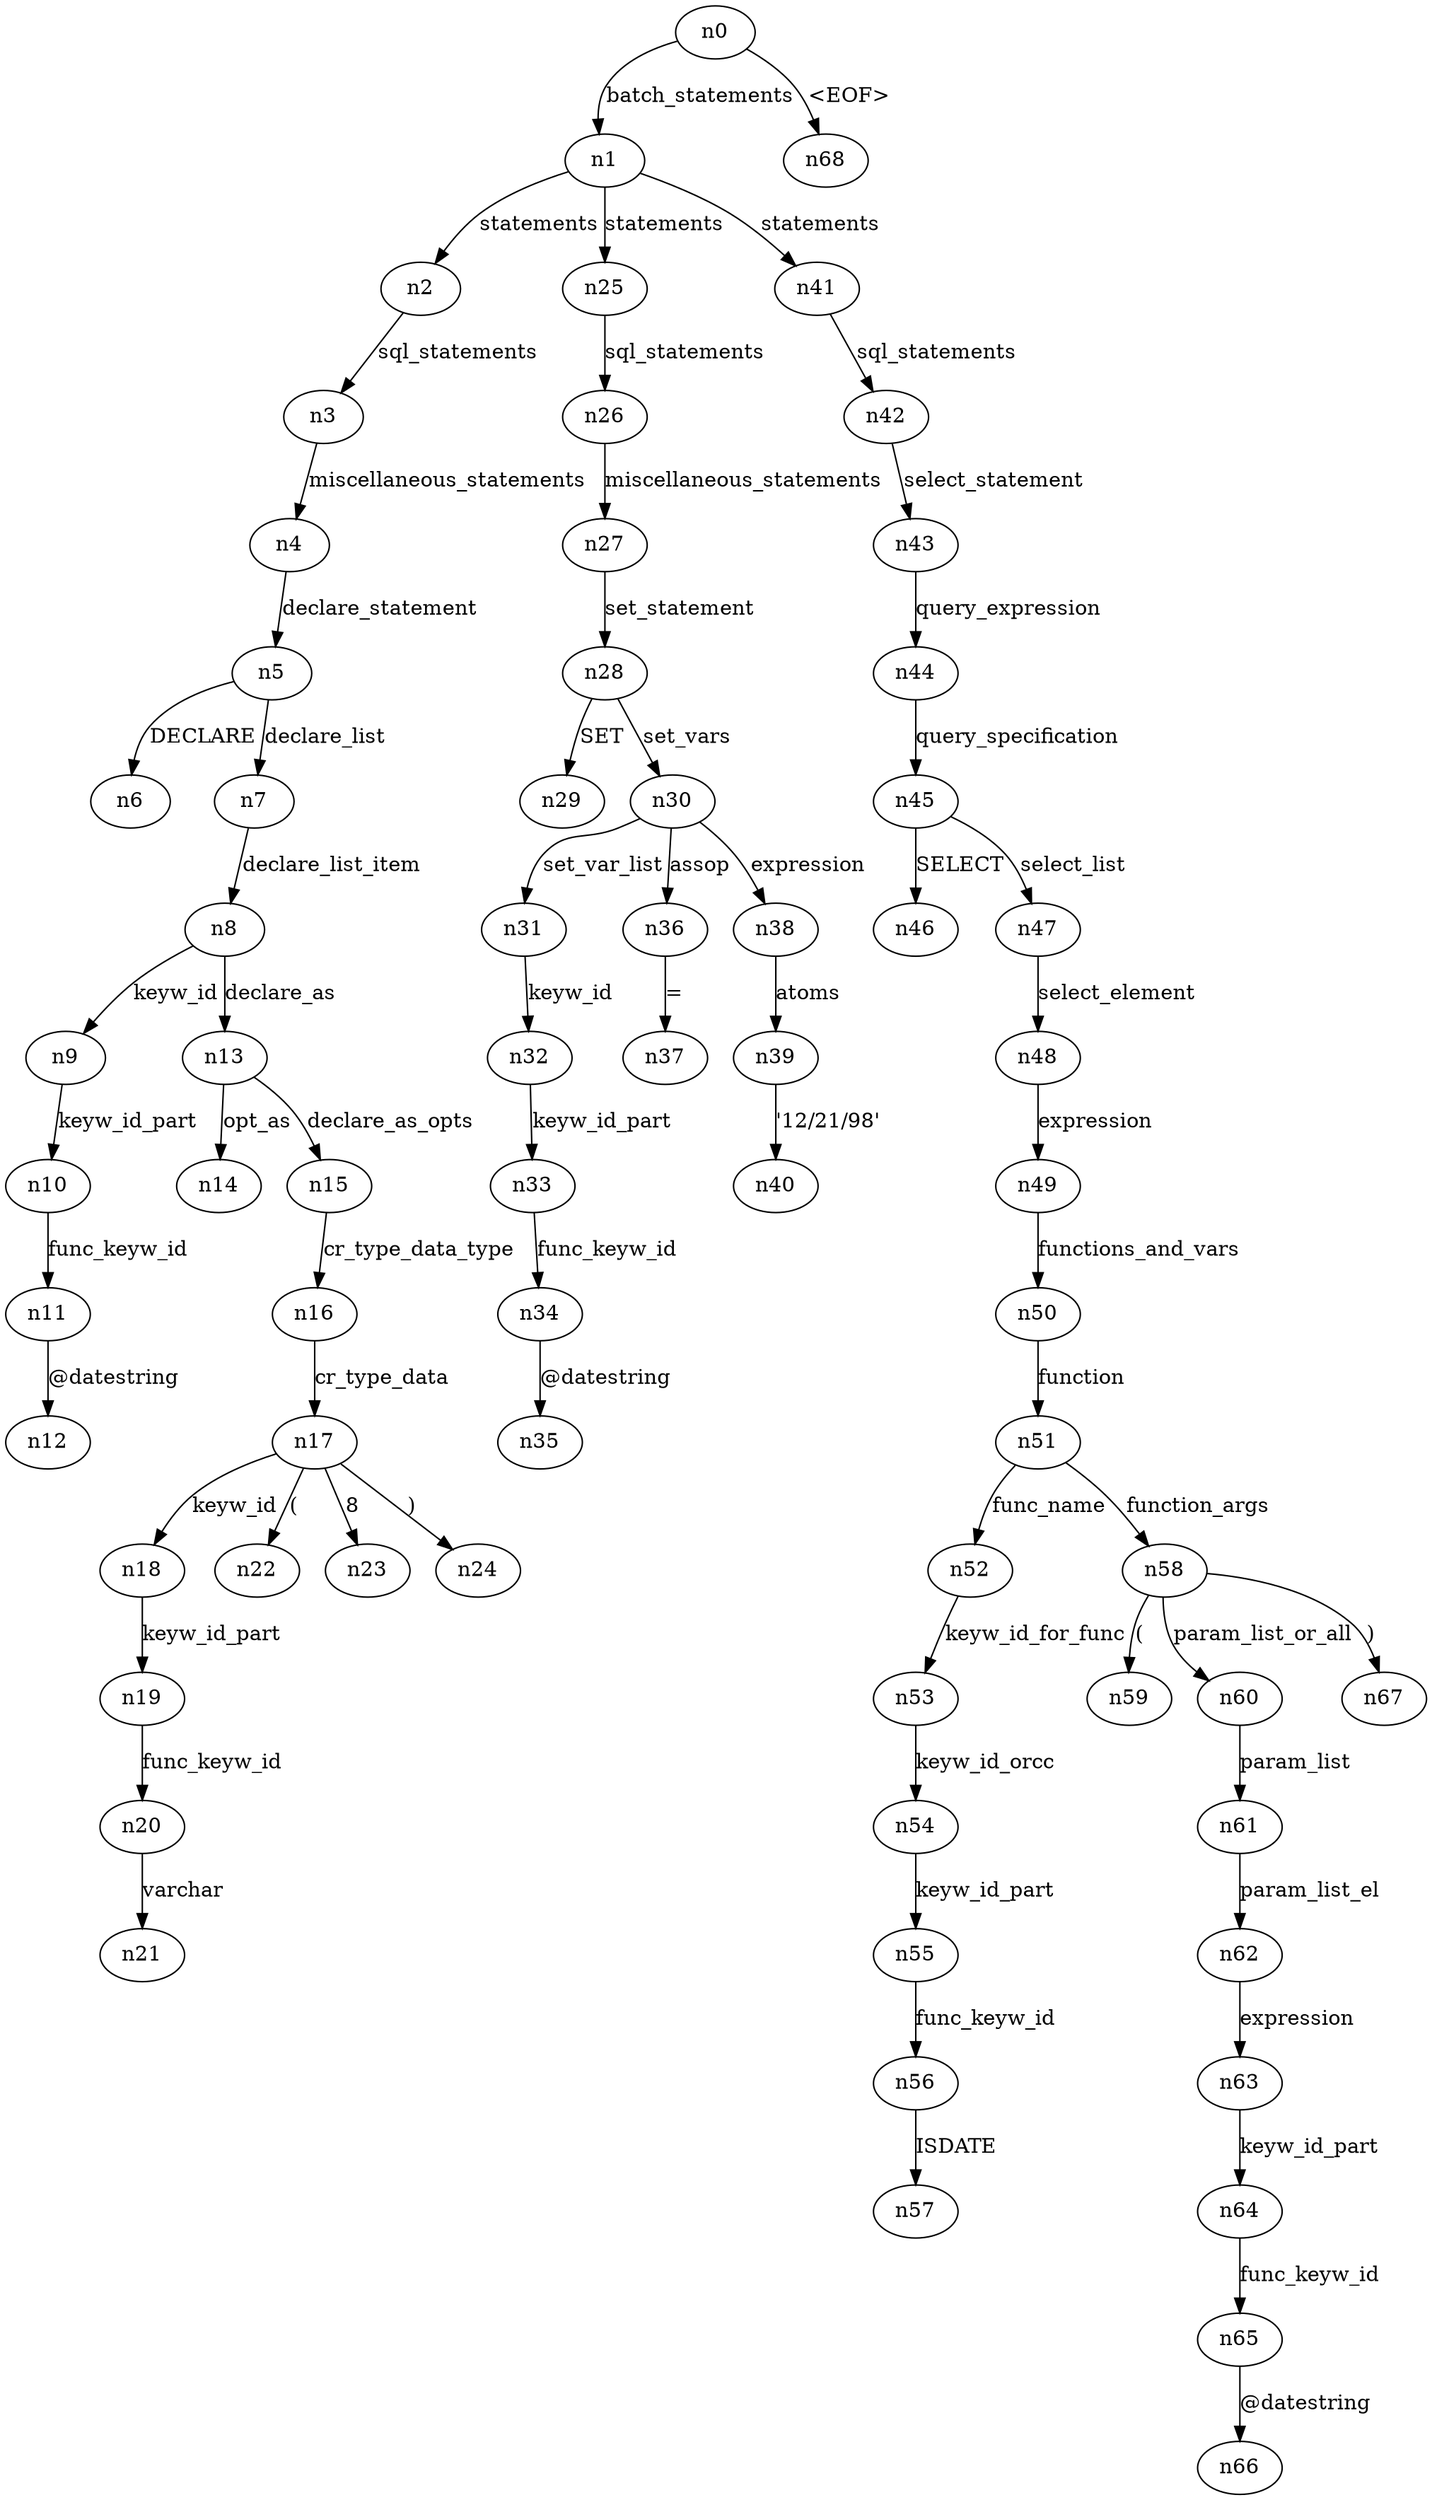 digraph ParseTree {
  n0 -> n1 [label="batch_statements"];
  n1 -> n2 [label="statements"];
  n2 -> n3 [label="sql_statements"];
  n3 -> n4 [label="miscellaneous_statements"];
  n4 -> n5 [label="declare_statement"];
  n5 -> n6 [label="DECLARE"];
  n5 -> n7 [label="declare_list"];
  n7 -> n8 [label="declare_list_item"];
  n8 -> n9 [label="keyw_id"];
  n9 -> n10 [label="keyw_id_part"];
  n10 -> n11 [label="func_keyw_id"];
  n11 -> n12 [label="@datestring"];
  n8 -> n13 [label="declare_as"];
  n13 -> n14 [label="opt_as"];
  n13 -> n15 [label="declare_as_opts"];
  n15 -> n16 [label="cr_type_data_type"];
  n16 -> n17 [label="cr_type_data"];
  n17 -> n18 [label="keyw_id"];
  n18 -> n19 [label="keyw_id_part"];
  n19 -> n20 [label="func_keyw_id"];
  n20 -> n21 [label="varchar"];
  n17 -> n22 [label="("];
  n17 -> n23 [label="8"];
  n17 -> n24 [label=")"];
  n1 -> n25 [label="statements"];
  n25 -> n26 [label="sql_statements"];
  n26 -> n27 [label="miscellaneous_statements"];
  n27 -> n28 [label="set_statement"];
  n28 -> n29 [label="SET"];
  n28 -> n30 [label="set_vars"];
  n30 -> n31 [label="set_var_list"];
  n31 -> n32 [label="keyw_id"];
  n32 -> n33 [label="keyw_id_part"];
  n33 -> n34 [label="func_keyw_id"];
  n34 -> n35 [label="@datestring"];
  n30 -> n36 [label="assop"];
  n36 -> n37 [label="="];
  n30 -> n38 [label="expression"];
  n38 -> n39 [label="atoms"];
  n39 -> n40 [label="'12/21/98'"];
  n1 -> n41 [label="statements"];
  n41 -> n42 [label="sql_statements"];
  n42 -> n43 [label="select_statement"];
  n43 -> n44 [label="query_expression"];
  n44 -> n45 [label="query_specification"];
  n45 -> n46 [label="SELECT"];
  n45 -> n47 [label="select_list"];
  n47 -> n48 [label="select_element"];
  n48 -> n49 [label="expression"];
  n49 -> n50 [label="functions_and_vars"];
  n50 -> n51 [label="function"];
  n51 -> n52 [label="func_name"];
  n52 -> n53 [label="keyw_id_for_func"];
  n53 -> n54 [label="keyw_id_orcc"];
  n54 -> n55 [label="keyw_id_part"];
  n55 -> n56 [label="func_keyw_id"];
  n56 -> n57 [label="ISDATE"];
  n51 -> n58 [label="function_args"];
  n58 -> n59 [label="("];
  n58 -> n60 [label="param_list_or_all"];
  n60 -> n61 [label="param_list"];
  n61 -> n62 [label="param_list_el"];
  n62 -> n63 [label="expression"];
  n63 -> n64 [label="keyw_id_part"];
  n64 -> n65 [label="func_keyw_id"];
  n65 -> n66 [label="@datestring"];
  n58 -> n67 [label=")"];
  n0 -> n68 [label="<EOF>"];
}